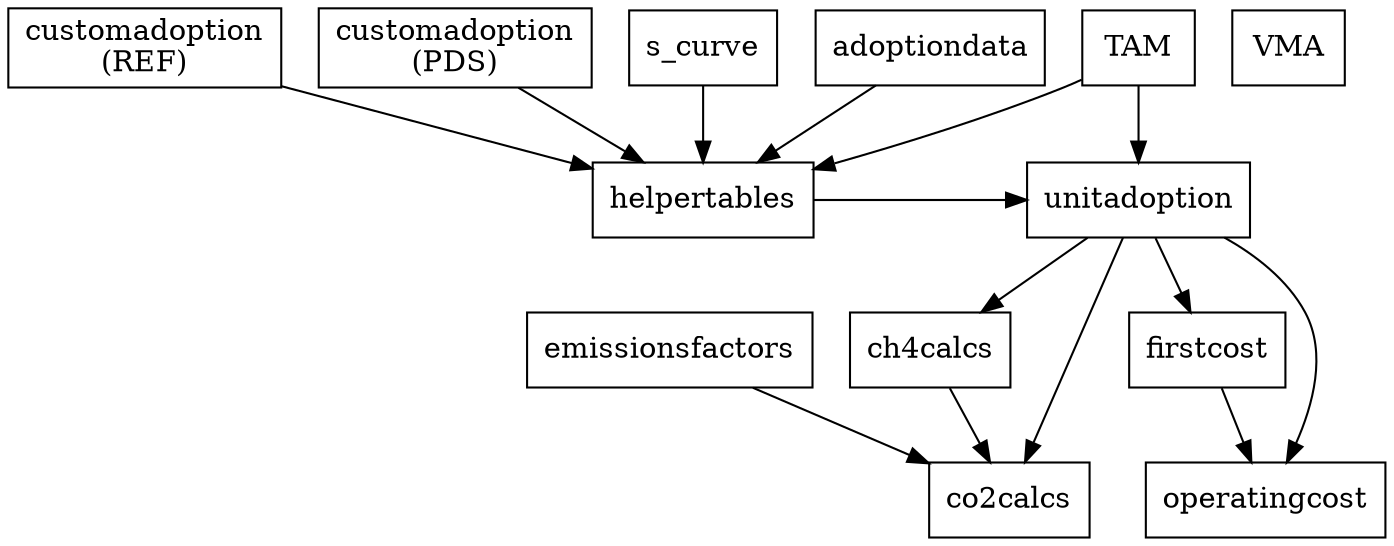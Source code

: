 strict digraph {
    emissionsfactors [shape=box,id=ef];
    TAM [shape=box,id=tm];
    customadoption_ref [shape=box,id=caref,label="customadoption\n(REF)"];
    customadoption_pds [shape=box,id=capds,label="customadoption\n(PDS)"];
    s_curve [shape=box,id=sc];
    VMA [shape=box,id=vma];
    adoptiondata [shape=box,id=ad];
    helpertables [shape=box,id=ht];
    unitadoption [shape=box,id=ua];
    ch4calcs [shape=box,id=c4];
    co2calcs [shape=box,id=c2];
    firstcost [shape=box,id=fc];
    operatingcost [shape=box,id=oc];

    {rank=same; helpertables; unitadoption;}
    {rank=same; emissionsfactors; firstcost; ch4calcs; }
    {rank=same; co2calcs; operatingcost;}

    TAM -> helpertables [tooltip="TAM per region",id="tm_to_ht"];
    adoptiondata -> helpertables [tooltip="adoption",id="ad_to_ht"];
    customadoption_ref -> helpertables [tooltip="adoption",id="caref_to_ht"];
    customadoption_pds -> helpertables [tooltip="adoption",id="capds_to_ht"];
    s_curve -> helpertables [tooltip="adoption",id="sc_to_ht"];
    TAM -> unitadoption [tooltip="TAM per region",id="tm_to_ua"];
    helpertables -> unitadoption [tooltip="funits",constraint=false,id="ht_to_ua"];
    unitadoption -> firstcost [tooltip="iunits",id="ua_to_fc"];
    unitadoption -> operatingcost [tooltip="funits, iunits",id="ua_to_oc"];
    firstcost -> operatingcost [tooltip="first cost, install cost",id="fc_to_oc"];

    emissionsfactors -> co2calcs [tooltip="CO2 per KWh",id="ef_to_c2",constraint=false];
    unitadoption -> ch4calcs [tooltip="funits",id="ua_to_c4"];
    ch4calcs -> co2calcs [tooltip="CH4 PPB",id="c4_to_c2"];
    unitadoption -> co2calcs [tooltip="electricity, emissions, funits, iunits",id="ua_to_c2"];
}
